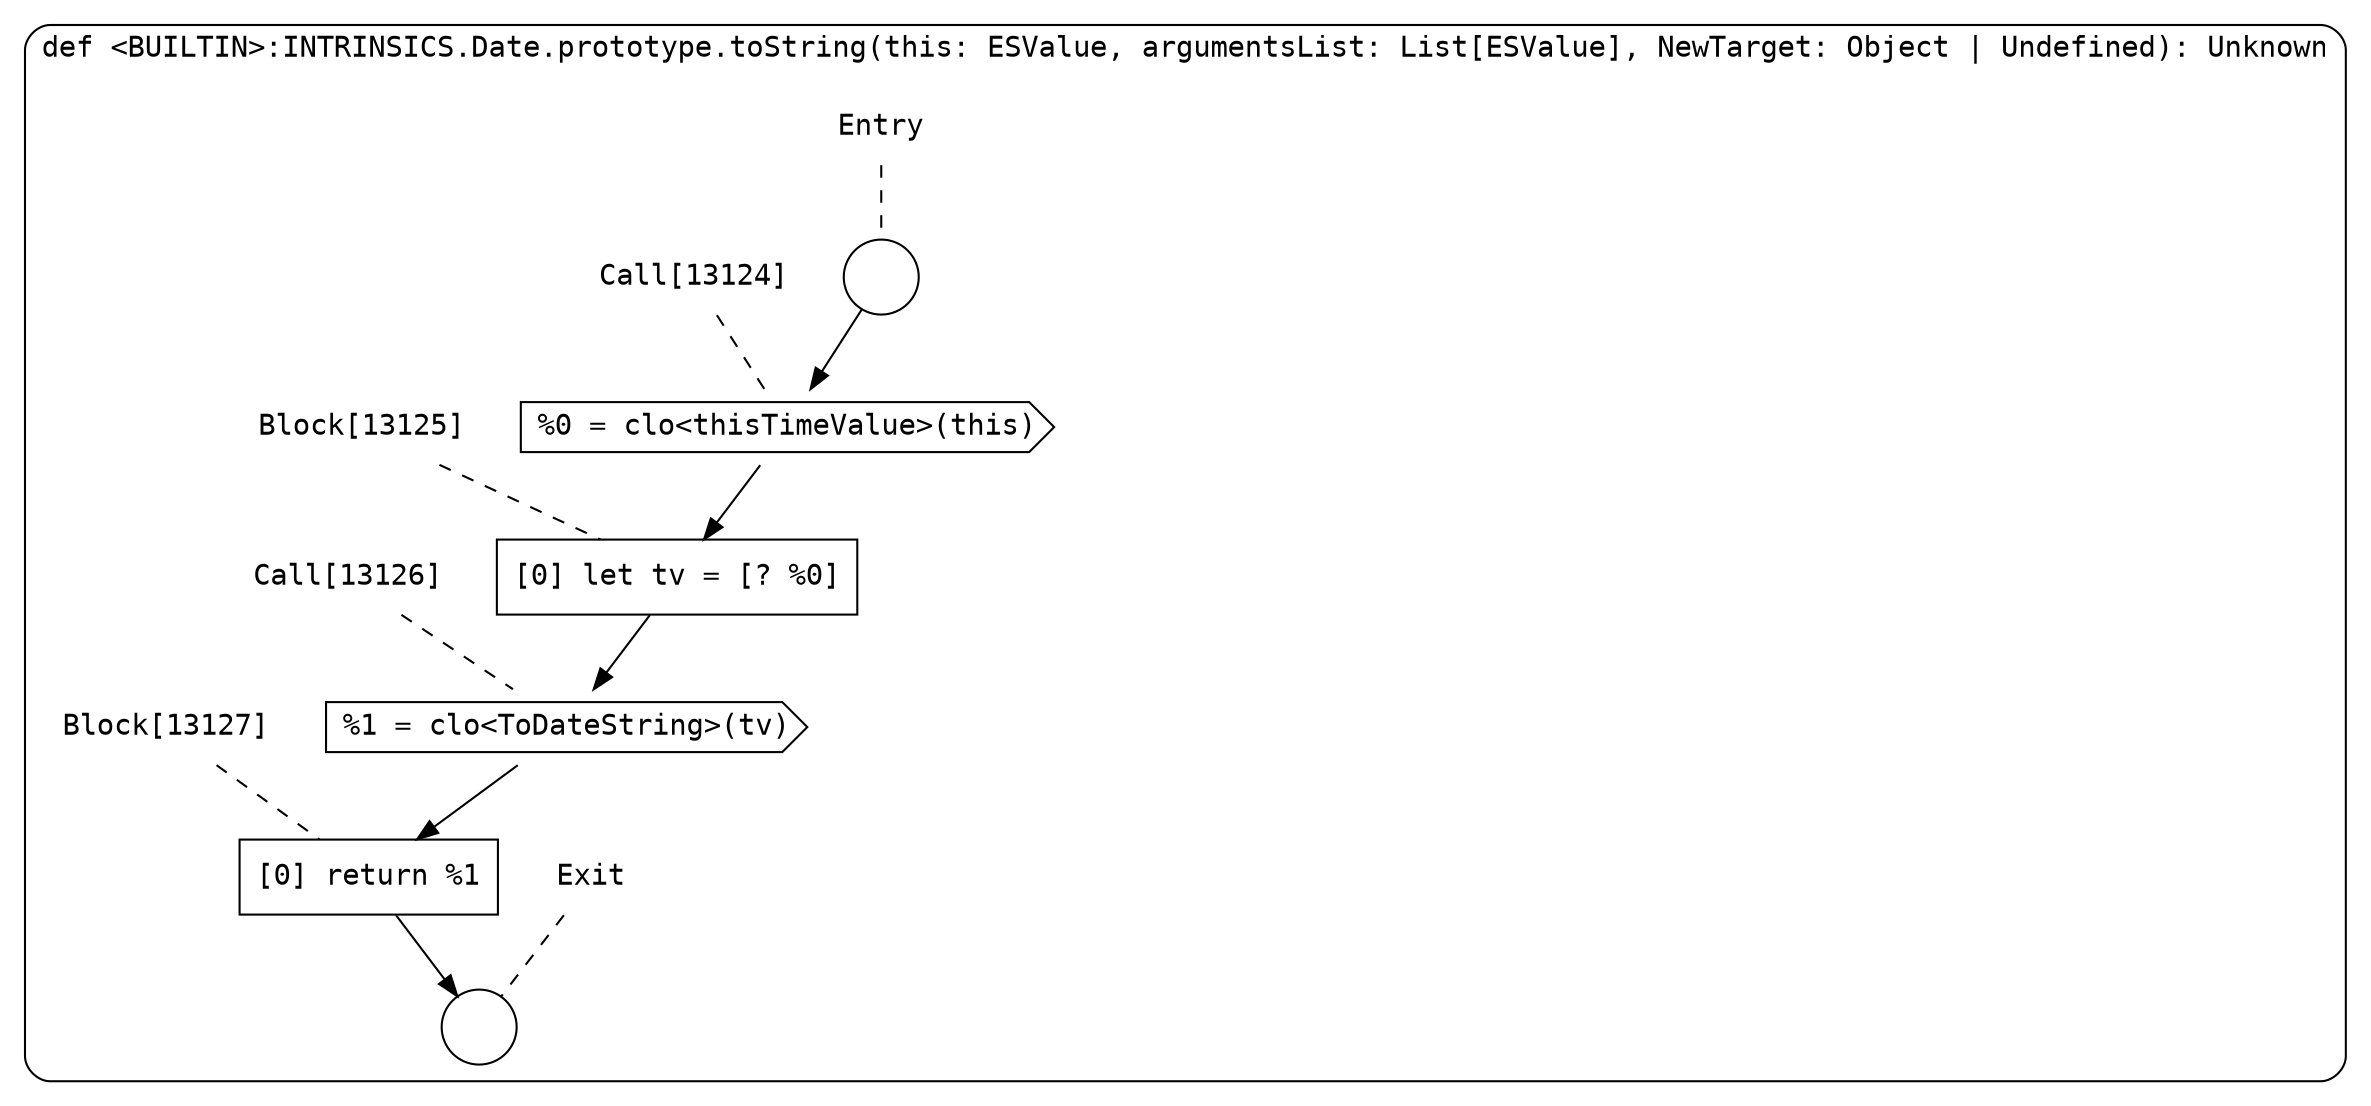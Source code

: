 digraph {
  graph [fontname = "Consolas"]
  node [fontname = "Consolas"]
  edge [fontname = "Consolas"]
  subgraph cluster2154 {
    label = "def <BUILTIN>:INTRINSICS.Date.prototype.toString(this: ESValue, argumentsList: List[ESValue], NewTarget: Object | Undefined): Unknown"
    style = rounded
    cluster2154_entry_name [shape=none, label=<<font color="black">Entry</font>>]
    cluster2154_entry_name -> cluster2154_entry [arrowhead=none, color="black", style=dashed]
    cluster2154_entry [shape=circle label=" " color="black" fillcolor="white" style=filled]
    cluster2154_entry -> node13124 [color="black"]
    cluster2154_exit_name [shape=none, label=<<font color="black">Exit</font>>]
    cluster2154_exit_name -> cluster2154_exit [arrowhead=none, color="black", style=dashed]
    cluster2154_exit [shape=circle label=" " color="black" fillcolor="white" style=filled]
    node13124_name [shape=none, label=<<font color="black">Call[13124]</font>>]
    node13124_name -> node13124 [arrowhead=none, color="black", style=dashed]
    node13124 [shape=cds, label=<<font color="black">%0 = clo&lt;thisTimeValue&gt;(this)</font>> color="black" fillcolor="white", style=filled]
    node13124 -> node13125 [color="black"]
    node13125_name [shape=none, label=<<font color="black">Block[13125]</font>>]
    node13125_name -> node13125 [arrowhead=none, color="black", style=dashed]
    node13125 [shape=box, label=<<font color="black">[0] let tv = [? %0]<BR ALIGN="LEFT"/></font>> color="black" fillcolor="white", style=filled]
    node13125 -> node13126 [color="black"]
    node13126_name [shape=none, label=<<font color="black">Call[13126]</font>>]
    node13126_name -> node13126 [arrowhead=none, color="black", style=dashed]
    node13126 [shape=cds, label=<<font color="black">%1 = clo&lt;ToDateString&gt;(tv)</font>> color="black" fillcolor="white", style=filled]
    node13126 -> node13127 [color="black"]
    node13127_name [shape=none, label=<<font color="black">Block[13127]</font>>]
    node13127_name -> node13127 [arrowhead=none, color="black", style=dashed]
    node13127 [shape=box, label=<<font color="black">[0] return %1<BR ALIGN="LEFT"/></font>> color="black" fillcolor="white", style=filled]
    node13127 -> cluster2154_exit [color="black"]
  }
}